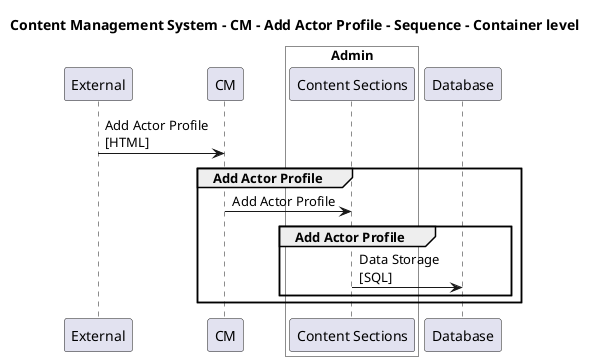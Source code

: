 @startuml

title Content Management System - CM - Add Actor Profile - Sequence - Container level

participant "External" as C4InterFlow.SoftwareSystems.ExternalSystem
participant "CM" as ContentManagementSystem.SoftwareSystems.CM

box "Admin" #White
    participant "Content Sections" as ContentManagementSystem.SoftwareSystems.Admin.Containers.ContentSections
end box

participant "Database" as ContentManagementSystem.SoftwareSystems.Database

C4InterFlow.SoftwareSystems.ExternalSystem -> ContentManagementSystem.SoftwareSystems.CM : Add Actor Profile\n[HTML]
group Add Actor Profile
ContentManagementSystem.SoftwareSystems.CM -> ContentManagementSystem.SoftwareSystems.Admin.Containers.ContentSections : Add Actor Profile
group Add Actor Profile
ContentManagementSystem.SoftwareSystems.Admin.Containers.ContentSections -> ContentManagementSystem.SoftwareSystems.Database : Data Storage\n[SQL]
end
end


@enduml
